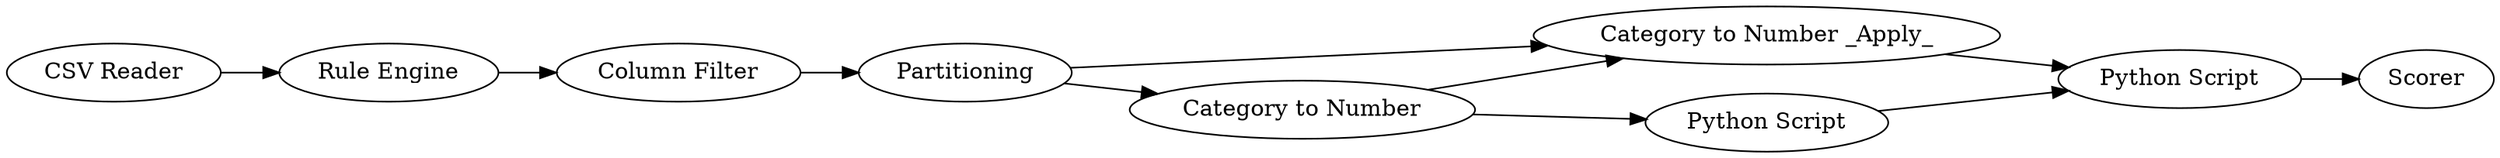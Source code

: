 digraph {
	10 [label=Scorer]
	70 [label="CSV Reader"]
	23 [label="Rule Engine"]
	26 [label="Column Filter"]
	79 [label="Category to Number"]
	80 [label="Category to Number _Apply_"]
	84 [label="Python Script"]
	85 [label="Python Script"]
	86 [label=Partitioning]
	23 -> 26
	70 -> 23
	26 -> 86
	79 -> 84
	79 -> 80
	80 -> 85
	84 -> 85
	85 -> 10
	86 -> 80
	86 -> 79
	rankdir=LR
}
